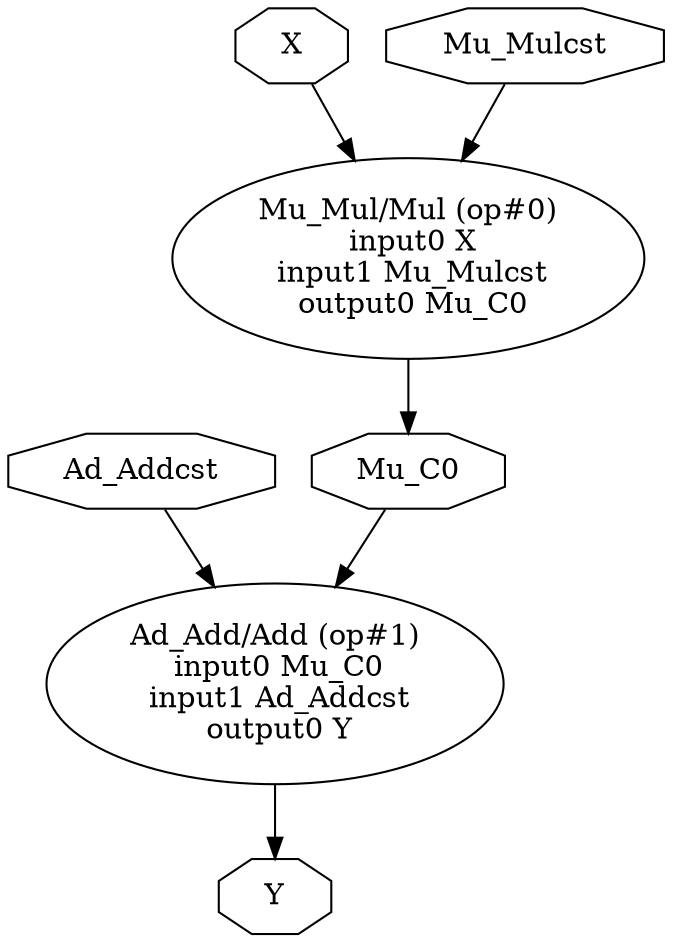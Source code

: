 digraph OnnxAdd {
	graph [bb="0,0,284.37,444.33",
		rankdir=TB
	];
	node [label="\N"];
	"Mu_Mul/Mul (op#0)\n input0 X\n input1 Mu_Mulcst\n output0 Mu_C0"	 [URL="javascript:alert('')",
		height=1.3356,
		pos="176.39,324.25",
		width=2.5927];
	Mu_C00	 [height=0.5,
		label=Mu_C0,
		pos="176.39,222.17",
		shape=octagon,
		width=1.1529];
	"Mu_Mul/Mul (op#0)\n input0 X\n input1 Mu_Mulcst\n output0 Mu_C0" -> Mu_C00	 [pos="e,176.39,240.39 176.39,276.14 176.39,267.35 176.39,258.45 176.39,250.51"];
	X0	 [height=0.5,
		label=X,
		pos="125.39,426.33",
		shape=octagon,
		width=0.75];
	X0 -> "Mu_Mul/Mul (op#0)\n input0 X\n input1 Mu_Mulcst\n output0 Mu_C0"	 [pos="e,153.15,370.86 134.27,407.9 138.33,399.93 143.39,390 148.58,379.83"];
	Mu_Mulcst0	 [height=0.5,
		label=Mu_Mulcst,
		pos="227.39,426.33",
		shape=octagon,
		width=1.5829];
	Mu_Mulcst0 -> "Mu_Mul/Mul (op#0)\n input0 X\n input1 Mu_Mulcst\n output0 Mu_C0"	 [pos="e,199.63,370.86 218.51,407.9 214.44,399.93 209.39,390 204.2,379.83"];
	"Ad_Add/Add (op#1)\n input0 Mu_C0\n input1 Ad_Addcst\n output0 Y"	 [URL="javascript:alert('')",
		height=1.3356,
		pos="117.39,120.08",
		width=2.6909];
	Mu_C00 -> "Ad_Add/Add (op#1)\n input0 Mu_C0\n input1 Ad_Addcst\n output0 Y"	 [pos="e,144.28,166.7 166.11,203.73 161.37,195.68 155.45,185.64 149.38,175.35"];
	Y0	 [height=0.5,
		label=Y,
		pos="117.39,18",
		shape=octagon,
		width=0.75];
	"Ad_Add/Add (op#1)\n input0 Mu_C0\n input1 Ad_Addcst\n output0 Y" -> Y0	 [pos="e,117.39,36.223 117.39,71.972 117.39,63.188 117.39,54.284 117.39,46.346"];
	Ad_Addcst0	 [height=0.5,
		label=Ad_Addcst,
		pos="58.39,222.17",
		shape=octagon,
		width=1.6219];
	Ad_Addcst0 -> "Ad_Add/Add (op#1)\n input0 Mu_C0\n input1 Ad_Addcst\n output0 Y"	 [pos="e,90.501,166.7 68.667,203.73 73.413,195.68 79.335,185.64 85.398,175.35"];
}
